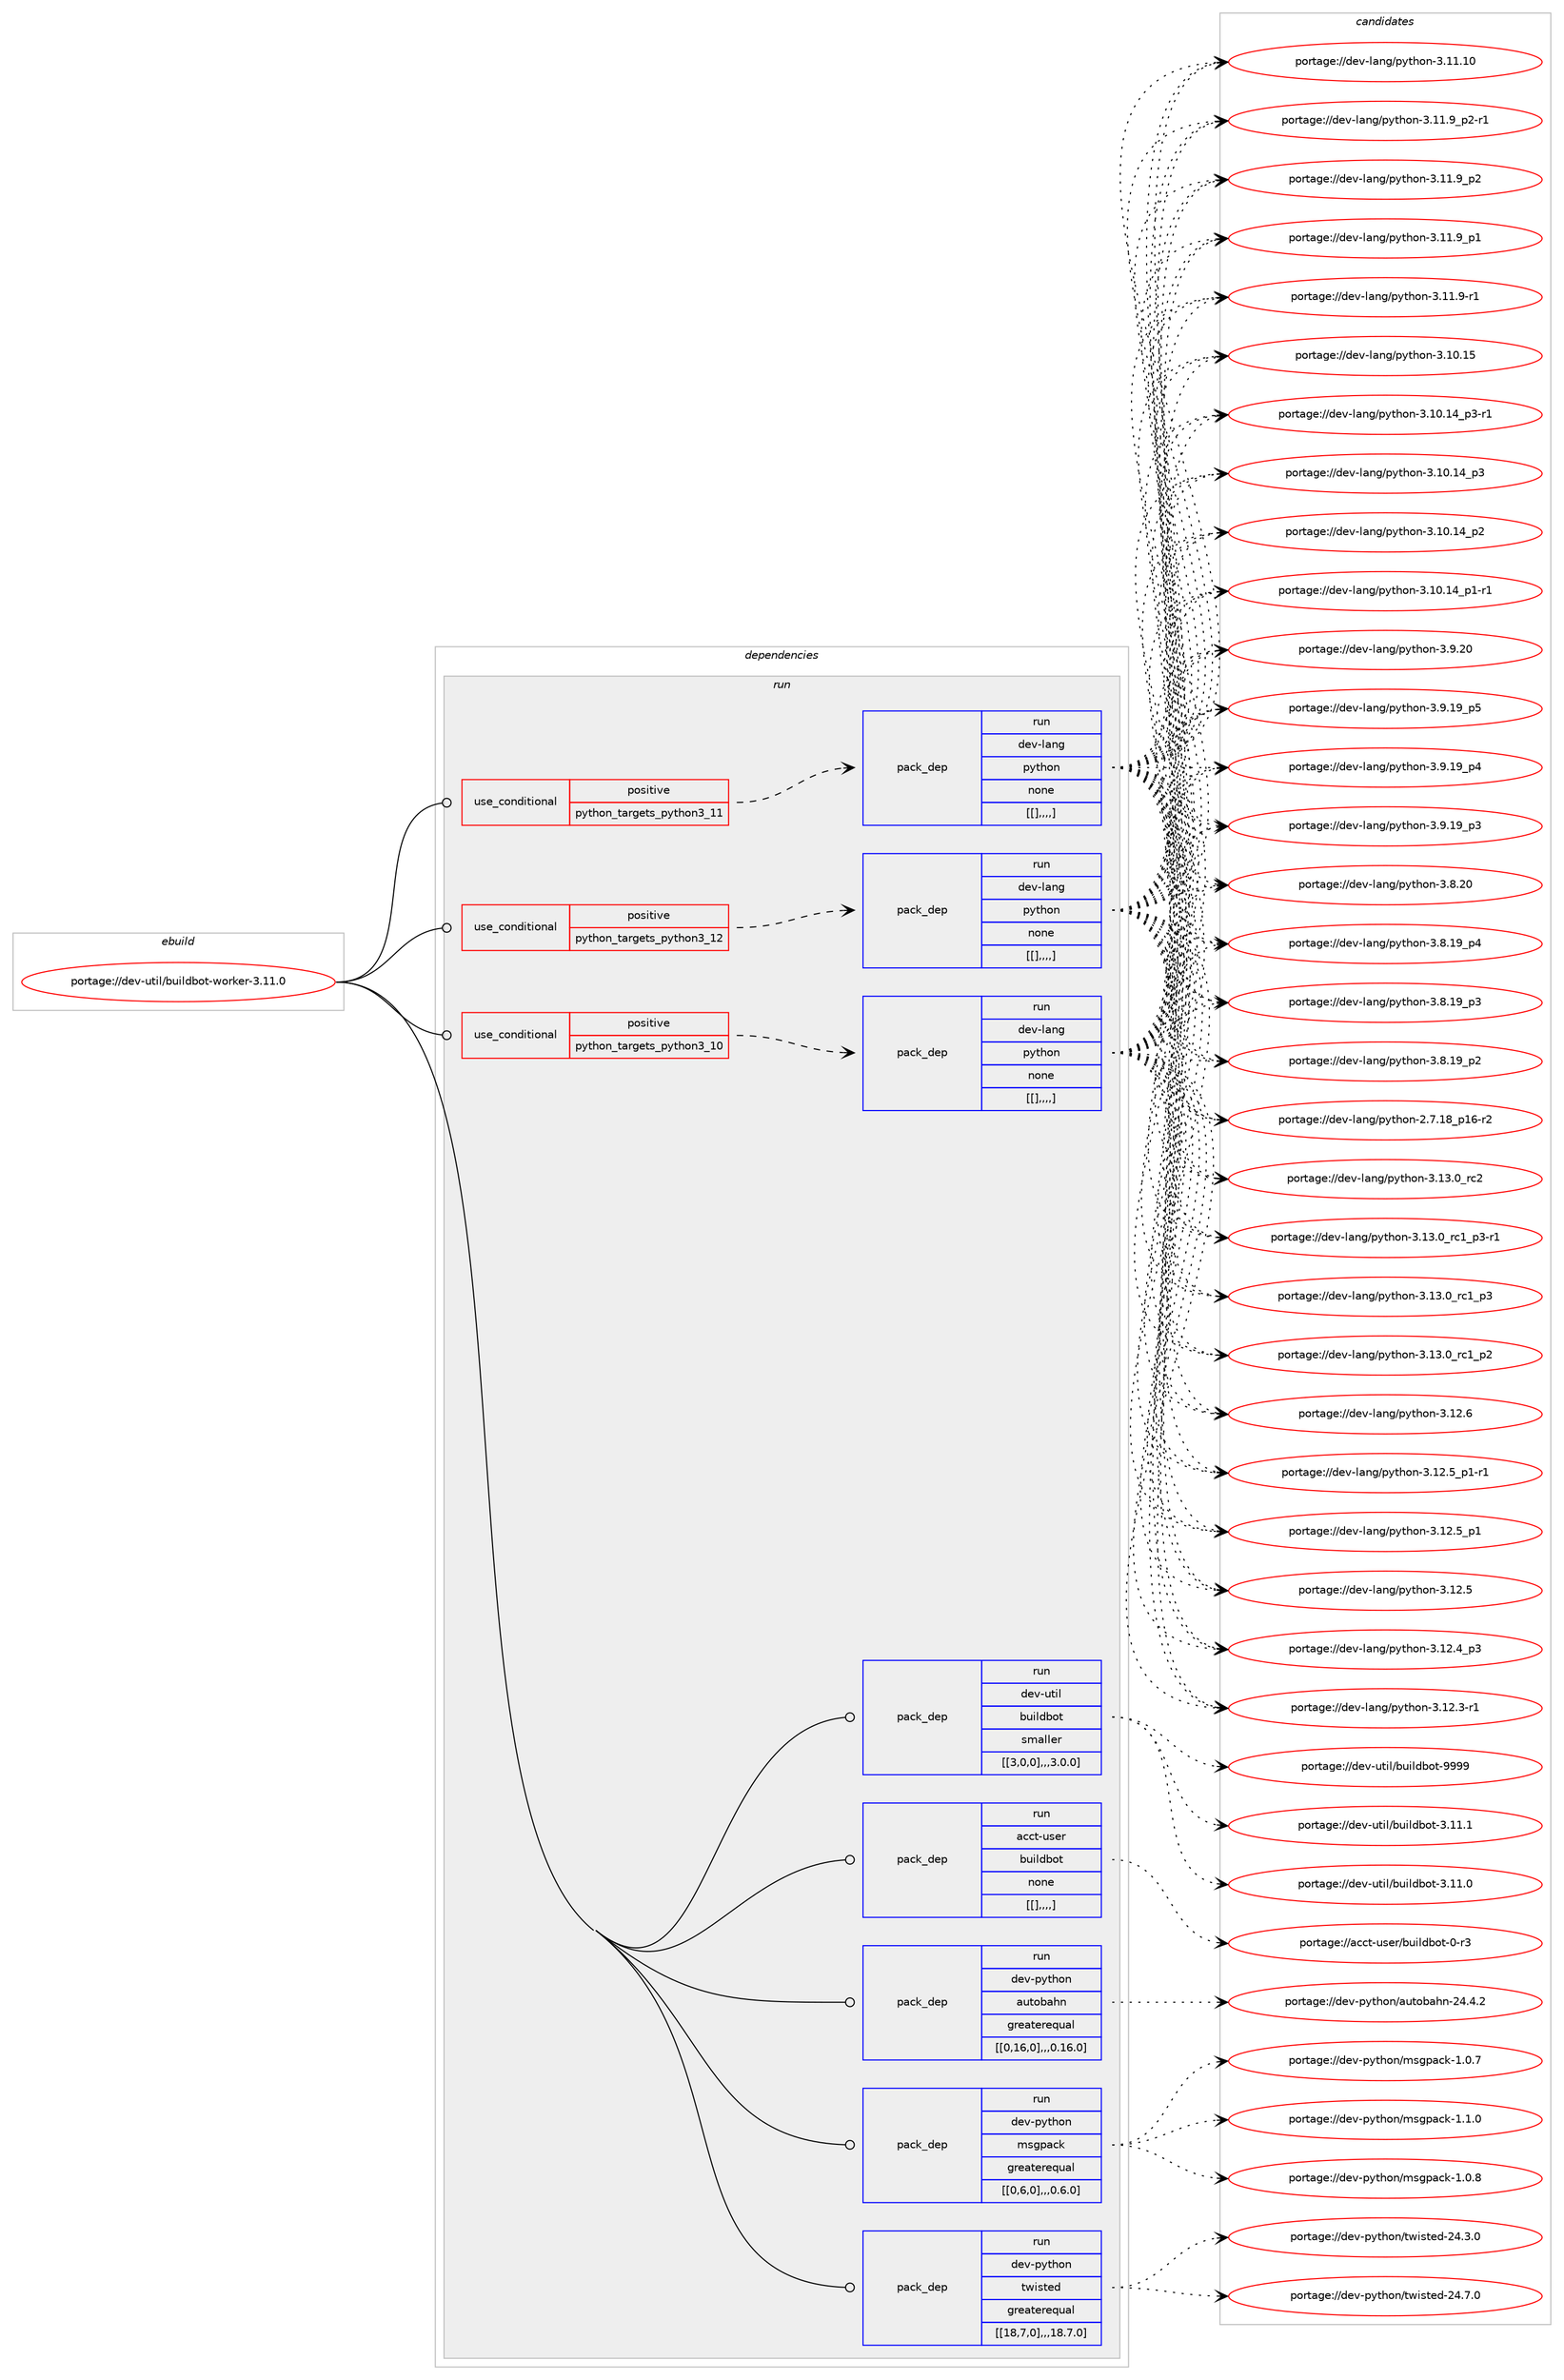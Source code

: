 digraph prolog {

# *************
# Graph options
# *************

newrank=true;
concentrate=true;
compound=true;
graph [rankdir=LR,fontname=Helvetica,fontsize=10,ranksep=1.5];#, ranksep=2.5, nodesep=0.2];
edge  [arrowhead=vee];
node  [fontname=Helvetica,fontsize=10];

# **********
# The ebuild
# **********

subgraph cluster_leftcol {
color=gray;
label=<<i>ebuild</i>>;
id [label="portage://dev-util/buildbot-worker-3.11.0", color=red, width=4, href="../dev-util/buildbot-worker-3.11.0.svg"];
}

# ****************
# The dependencies
# ****************

subgraph cluster_midcol {
color=gray;
label=<<i>dependencies</i>>;
subgraph cluster_compile {
fillcolor="#eeeeee";
style=filled;
label=<<i>compile</i>>;
}
subgraph cluster_compileandrun {
fillcolor="#eeeeee";
style=filled;
label=<<i>compile and run</i>>;
}
subgraph cluster_run {
fillcolor="#eeeeee";
style=filled;
label=<<i>run</i>>;
subgraph cond61155 {
dependency214961 [label=<<TABLE BORDER="0" CELLBORDER="1" CELLSPACING="0" CELLPADDING="4"><TR><TD ROWSPAN="3" CELLPADDING="10">use_conditional</TD></TR><TR><TD>positive</TD></TR><TR><TD>python_targets_python3_10</TD></TR></TABLE>>, shape=none, color=red];
subgraph pack152413 {
dependency214962 [label=<<TABLE BORDER="0" CELLBORDER="1" CELLSPACING="0" CELLPADDING="4" WIDTH="220"><TR><TD ROWSPAN="6" CELLPADDING="30">pack_dep</TD></TR><TR><TD WIDTH="110">run</TD></TR><TR><TD>dev-lang</TD></TR><TR><TD>python</TD></TR><TR><TD>none</TD></TR><TR><TD>[[],,,,]</TD></TR></TABLE>>, shape=none, color=blue];
}
dependency214961:e -> dependency214962:w [weight=20,style="dashed",arrowhead="vee"];
}
id:e -> dependency214961:w [weight=20,style="solid",arrowhead="odot"];
subgraph cond61156 {
dependency214963 [label=<<TABLE BORDER="0" CELLBORDER="1" CELLSPACING="0" CELLPADDING="4"><TR><TD ROWSPAN="3" CELLPADDING="10">use_conditional</TD></TR><TR><TD>positive</TD></TR><TR><TD>python_targets_python3_11</TD></TR></TABLE>>, shape=none, color=red];
subgraph pack152414 {
dependency214964 [label=<<TABLE BORDER="0" CELLBORDER="1" CELLSPACING="0" CELLPADDING="4" WIDTH="220"><TR><TD ROWSPAN="6" CELLPADDING="30">pack_dep</TD></TR><TR><TD WIDTH="110">run</TD></TR><TR><TD>dev-lang</TD></TR><TR><TD>python</TD></TR><TR><TD>none</TD></TR><TR><TD>[[],,,,]</TD></TR></TABLE>>, shape=none, color=blue];
}
dependency214963:e -> dependency214964:w [weight=20,style="dashed",arrowhead="vee"];
}
id:e -> dependency214963:w [weight=20,style="solid",arrowhead="odot"];
subgraph cond61157 {
dependency214965 [label=<<TABLE BORDER="0" CELLBORDER="1" CELLSPACING="0" CELLPADDING="4"><TR><TD ROWSPAN="3" CELLPADDING="10">use_conditional</TD></TR><TR><TD>positive</TD></TR><TR><TD>python_targets_python3_12</TD></TR></TABLE>>, shape=none, color=red];
subgraph pack152415 {
dependency214966 [label=<<TABLE BORDER="0" CELLBORDER="1" CELLSPACING="0" CELLPADDING="4" WIDTH="220"><TR><TD ROWSPAN="6" CELLPADDING="30">pack_dep</TD></TR><TR><TD WIDTH="110">run</TD></TR><TR><TD>dev-lang</TD></TR><TR><TD>python</TD></TR><TR><TD>none</TD></TR><TR><TD>[[],,,,]</TD></TR></TABLE>>, shape=none, color=blue];
}
dependency214965:e -> dependency214966:w [weight=20,style="dashed",arrowhead="vee"];
}
id:e -> dependency214965:w [weight=20,style="solid",arrowhead="odot"];
subgraph pack152416 {
dependency214967 [label=<<TABLE BORDER="0" CELLBORDER="1" CELLSPACING="0" CELLPADDING="4" WIDTH="220"><TR><TD ROWSPAN="6" CELLPADDING="30">pack_dep</TD></TR><TR><TD WIDTH="110">run</TD></TR><TR><TD>acct-user</TD></TR><TR><TD>buildbot</TD></TR><TR><TD>none</TD></TR><TR><TD>[[],,,,]</TD></TR></TABLE>>, shape=none, color=blue];
}
id:e -> dependency214967:w [weight=20,style="solid",arrowhead="odot"];
subgraph pack152417 {
dependency214968 [label=<<TABLE BORDER="0" CELLBORDER="1" CELLSPACING="0" CELLPADDING="4" WIDTH="220"><TR><TD ROWSPAN="6" CELLPADDING="30">pack_dep</TD></TR><TR><TD WIDTH="110">run</TD></TR><TR><TD>dev-python</TD></TR><TR><TD>autobahn</TD></TR><TR><TD>greaterequal</TD></TR><TR><TD>[[0,16,0],,,0.16.0]</TD></TR></TABLE>>, shape=none, color=blue];
}
id:e -> dependency214968:w [weight=20,style="solid",arrowhead="odot"];
subgraph pack152418 {
dependency214969 [label=<<TABLE BORDER="0" CELLBORDER="1" CELLSPACING="0" CELLPADDING="4" WIDTH="220"><TR><TD ROWSPAN="6" CELLPADDING="30">pack_dep</TD></TR><TR><TD WIDTH="110">run</TD></TR><TR><TD>dev-python</TD></TR><TR><TD>msgpack</TD></TR><TR><TD>greaterequal</TD></TR><TR><TD>[[0,6,0],,,0.6.0]</TD></TR></TABLE>>, shape=none, color=blue];
}
id:e -> dependency214969:w [weight=20,style="solid",arrowhead="odot"];
subgraph pack152419 {
dependency214970 [label=<<TABLE BORDER="0" CELLBORDER="1" CELLSPACING="0" CELLPADDING="4" WIDTH="220"><TR><TD ROWSPAN="6" CELLPADDING="30">pack_dep</TD></TR><TR><TD WIDTH="110">run</TD></TR><TR><TD>dev-python</TD></TR><TR><TD>twisted</TD></TR><TR><TD>greaterequal</TD></TR><TR><TD>[[18,7,0],,,18.7.0]</TD></TR></TABLE>>, shape=none, color=blue];
}
id:e -> dependency214970:w [weight=20,style="solid",arrowhead="odot"];
subgraph pack152420 {
dependency214971 [label=<<TABLE BORDER="0" CELLBORDER="1" CELLSPACING="0" CELLPADDING="4" WIDTH="220"><TR><TD ROWSPAN="6" CELLPADDING="30">pack_dep</TD></TR><TR><TD WIDTH="110">run</TD></TR><TR><TD>dev-util</TD></TR><TR><TD>buildbot</TD></TR><TR><TD>smaller</TD></TR><TR><TD>[[3,0,0],,,3.0.0]</TD></TR></TABLE>>, shape=none, color=blue];
}
id:e -> dependency214971:w [weight=20,style="solid",arrowhead="odot"];
}
}

# **************
# The candidates
# **************

subgraph cluster_choices {
rank=same;
color=gray;
label=<<i>candidates</i>>;

subgraph choice152413 {
color=black;
nodesep=1;
choice10010111845108971101034711212111610411111045514649514648951149950 [label="portage://dev-lang/python-3.13.0_rc2", color=red, width=4,href="../dev-lang/python-3.13.0_rc2.svg"];
choice1001011184510897110103471121211161041111104551464951464895114994995112514511449 [label="portage://dev-lang/python-3.13.0_rc1_p3-r1", color=red, width=4,href="../dev-lang/python-3.13.0_rc1_p3-r1.svg"];
choice100101118451089711010347112121116104111110455146495146489511499499511251 [label="portage://dev-lang/python-3.13.0_rc1_p3", color=red, width=4,href="../dev-lang/python-3.13.0_rc1_p3.svg"];
choice100101118451089711010347112121116104111110455146495146489511499499511250 [label="portage://dev-lang/python-3.13.0_rc1_p2", color=red, width=4,href="../dev-lang/python-3.13.0_rc1_p2.svg"];
choice10010111845108971101034711212111610411111045514649504654 [label="portage://dev-lang/python-3.12.6", color=red, width=4,href="../dev-lang/python-3.12.6.svg"];
choice1001011184510897110103471121211161041111104551464950465395112494511449 [label="portage://dev-lang/python-3.12.5_p1-r1", color=red, width=4,href="../dev-lang/python-3.12.5_p1-r1.svg"];
choice100101118451089711010347112121116104111110455146495046539511249 [label="portage://dev-lang/python-3.12.5_p1", color=red, width=4,href="../dev-lang/python-3.12.5_p1.svg"];
choice10010111845108971101034711212111610411111045514649504653 [label="portage://dev-lang/python-3.12.5", color=red, width=4,href="../dev-lang/python-3.12.5.svg"];
choice100101118451089711010347112121116104111110455146495046529511251 [label="portage://dev-lang/python-3.12.4_p3", color=red, width=4,href="../dev-lang/python-3.12.4_p3.svg"];
choice100101118451089711010347112121116104111110455146495046514511449 [label="portage://dev-lang/python-3.12.3-r1", color=red, width=4,href="../dev-lang/python-3.12.3-r1.svg"];
choice1001011184510897110103471121211161041111104551464949464948 [label="portage://dev-lang/python-3.11.10", color=red, width=4,href="../dev-lang/python-3.11.10.svg"];
choice1001011184510897110103471121211161041111104551464949465795112504511449 [label="portage://dev-lang/python-3.11.9_p2-r1", color=red, width=4,href="../dev-lang/python-3.11.9_p2-r1.svg"];
choice100101118451089711010347112121116104111110455146494946579511250 [label="portage://dev-lang/python-3.11.9_p2", color=red, width=4,href="../dev-lang/python-3.11.9_p2.svg"];
choice100101118451089711010347112121116104111110455146494946579511249 [label="portage://dev-lang/python-3.11.9_p1", color=red, width=4,href="../dev-lang/python-3.11.9_p1.svg"];
choice100101118451089711010347112121116104111110455146494946574511449 [label="portage://dev-lang/python-3.11.9-r1", color=red, width=4,href="../dev-lang/python-3.11.9-r1.svg"];
choice1001011184510897110103471121211161041111104551464948464953 [label="portage://dev-lang/python-3.10.15", color=red, width=4,href="../dev-lang/python-3.10.15.svg"];
choice100101118451089711010347112121116104111110455146494846495295112514511449 [label="portage://dev-lang/python-3.10.14_p3-r1", color=red, width=4,href="../dev-lang/python-3.10.14_p3-r1.svg"];
choice10010111845108971101034711212111610411111045514649484649529511251 [label="portage://dev-lang/python-3.10.14_p3", color=red, width=4,href="../dev-lang/python-3.10.14_p3.svg"];
choice10010111845108971101034711212111610411111045514649484649529511250 [label="portage://dev-lang/python-3.10.14_p2", color=red, width=4,href="../dev-lang/python-3.10.14_p2.svg"];
choice100101118451089711010347112121116104111110455146494846495295112494511449 [label="portage://dev-lang/python-3.10.14_p1-r1", color=red, width=4,href="../dev-lang/python-3.10.14_p1-r1.svg"];
choice10010111845108971101034711212111610411111045514657465048 [label="portage://dev-lang/python-3.9.20", color=red, width=4,href="../dev-lang/python-3.9.20.svg"];
choice100101118451089711010347112121116104111110455146574649579511253 [label="portage://dev-lang/python-3.9.19_p5", color=red, width=4,href="../dev-lang/python-3.9.19_p5.svg"];
choice100101118451089711010347112121116104111110455146574649579511252 [label="portage://dev-lang/python-3.9.19_p4", color=red, width=4,href="../dev-lang/python-3.9.19_p4.svg"];
choice100101118451089711010347112121116104111110455146574649579511251 [label="portage://dev-lang/python-3.9.19_p3", color=red, width=4,href="../dev-lang/python-3.9.19_p3.svg"];
choice10010111845108971101034711212111610411111045514656465048 [label="portage://dev-lang/python-3.8.20", color=red, width=4,href="../dev-lang/python-3.8.20.svg"];
choice100101118451089711010347112121116104111110455146564649579511252 [label="portage://dev-lang/python-3.8.19_p4", color=red, width=4,href="../dev-lang/python-3.8.19_p4.svg"];
choice100101118451089711010347112121116104111110455146564649579511251 [label="portage://dev-lang/python-3.8.19_p3", color=red, width=4,href="../dev-lang/python-3.8.19_p3.svg"];
choice100101118451089711010347112121116104111110455146564649579511250 [label="portage://dev-lang/python-3.8.19_p2", color=red, width=4,href="../dev-lang/python-3.8.19_p2.svg"];
choice100101118451089711010347112121116104111110455046554649569511249544511450 [label="portage://dev-lang/python-2.7.18_p16-r2", color=red, width=4,href="../dev-lang/python-2.7.18_p16-r2.svg"];
dependency214962:e -> choice10010111845108971101034711212111610411111045514649514648951149950:w [style=dotted,weight="100"];
dependency214962:e -> choice1001011184510897110103471121211161041111104551464951464895114994995112514511449:w [style=dotted,weight="100"];
dependency214962:e -> choice100101118451089711010347112121116104111110455146495146489511499499511251:w [style=dotted,weight="100"];
dependency214962:e -> choice100101118451089711010347112121116104111110455146495146489511499499511250:w [style=dotted,weight="100"];
dependency214962:e -> choice10010111845108971101034711212111610411111045514649504654:w [style=dotted,weight="100"];
dependency214962:e -> choice1001011184510897110103471121211161041111104551464950465395112494511449:w [style=dotted,weight="100"];
dependency214962:e -> choice100101118451089711010347112121116104111110455146495046539511249:w [style=dotted,weight="100"];
dependency214962:e -> choice10010111845108971101034711212111610411111045514649504653:w [style=dotted,weight="100"];
dependency214962:e -> choice100101118451089711010347112121116104111110455146495046529511251:w [style=dotted,weight="100"];
dependency214962:e -> choice100101118451089711010347112121116104111110455146495046514511449:w [style=dotted,weight="100"];
dependency214962:e -> choice1001011184510897110103471121211161041111104551464949464948:w [style=dotted,weight="100"];
dependency214962:e -> choice1001011184510897110103471121211161041111104551464949465795112504511449:w [style=dotted,weight="100"];
dependency214962:e -> choice100101118451089711010347112121116104111110455146494946579511250:w [style=dotted,weight="100"];
dependency214962:e -> choice100101118451089711010347112121116104111110455146494946579511249:w [style=dotted,weight="100"];
dependency214962:e -> choice100101118451089711010347112121116104111110455146494946574511449:w [style=dotted,weight="100"];
dependency214962:e -> choice1001011184510897110103471121211161041111104551464948464953:w [style=dotted,weight="100"];
dependency214962:e -> choice100101118451089711010347112121116104111110455146494846495295112514511449:w [style=dotted,weight="100"];
dependency214962:e -> choice10010111845108971101034711212111610411111045514649484649529511251:w [style=dotted,weight="100"];
dependency214962:e -> choice10010111845108971101034711212111610411111045514649484649529511250:w [style=dotted,weight="100"];
dependency214962:e -> choice100101118451089711010347112121116104111110455146494846495295112494511449:w [style=dotted,weight="100"];
dependency214962:e -> choice10010111845108971101034711212111610411111045514657465048:w [style=dotted,weight="100"];
dependency214962:e -> choice100101118451089711010347112121116104111110455146574649579511253:w [style=dotted,weight="100"];
dependency214962:e -> choice100101118451089711010347112121116104111110455146574649579511252:w [style=dotted,weight="100"];
dependency214962:e -> choice100101118451089711010347112121116104111110455146574649579511251:w [style=dotted,weight="100"];
dependency214962:e -> choice10010111845108971101034711212111610411111045514656465048:w [style=dotted,weight="100"];
dependency214962:e -> choice100101118451089711010347112121116104111110455146564649579511252:w [style=dotted,weight="100"];
dependency214962:e -> choice100101118451089711010347112121116104111110455146564649579511251:w [style=dotted,weight="100"];
dependency214962:e -> choice100101118451089711010347112121116104111110455146564649579511250:w [style=dotted,weight="100"];
dependency214962:e -> choice100101118451089711010347112121116104111110455046554649569511249544511450:w [style=dotted,weight="100"];
}
subgraph choice152414 {
color=black;
nodesep=1;
choice10010111845108971101034711212111610411111045514649514648951149950 [label="portage://dev-lang/python-3.13.0_rc2", color=red, width=4,href="../dev-lang/python-3.13.0_rc2.svg"];
choice1001011184510897110103471121211161041111104551464951464895114994995112514511449 [label="portage://dev-lang/python-3.13.0_rc1_p3-r1", color=red, width=4,href="../dev-lang/python-3.13.0_rc1_p3-r1.svg"];
choice100101118451089711010347112121116104111110455146495146489511499499511251 [label="portage://dev-lang/python-3.13.0_rc1_p3", color=red, width=4,href="../dev-lang/python-3.13.0_rc1_p3.svg"];
choice100101118451089711010347112121116104111110455146495146489511499499511250 [label="portage://dev-lang/python-3.13.0_rc1_p2", color=red, width=4,href="../dev-lang/python-3.13.0_rc1_p2.svg"];
choice10010111845108971101034711212111610411111045514649504654 [label="portage://dev-lang/python-3.12.6", color=red, width=4,href="../dev-lang/python-3.12.6.svg"];
choice1001011184510897110103471121211161041111104551464950465395112494511449 [label="portage://dev-lang/python-3.12.5_p1-r1", color=red, width=4,href="../dev-lang/python-3.12.5_p1-r1.svg"];
choice100101118451089711010347112121116104111110455146495046539511249 [label="portage://dev-lang/python-3.12.5_p1", color=red, width=4,href="../dev-lang/python-3.12.5_p1.svg"];
choice10010111845108971101034711212111610411111045514649504653 [label="portage://dev-lang/python-3.12.5", color=red, width=4,href="../dev-lang/python-3.12.5.svg"];
choice100101118451089711010347112121116104111110455146495046529511251 [label="portage://dev-lang/python-3.12.4_p3", color=red, width=4,href="../dev-lang/python-3.12.4_p3.svg"];
choice100101118451089711010347112121116104111110455146495046514511449 [label="portage://dev-lang/python-3.12.3-r1", color=red, width=4,href="../dev-lang/python-3.12.3-r1.svg"];
choice1001011184510897110103471121211161041111104551464949464948 [label="portage://dev-lang/python-3.11.10", color=red, width=4,href="../dev-lang/python-3.11.10.svg"];
choice1001011184510897110103471121211161041111104551464949465795112504511449 [label="portage://dev-lang/python-3.11.9_p2-r1", color=red, width=4,href="../dev-lang/python-3.11.9_p2-r1.svg"];
choice100101118451089711010347112121116104111110455146494946579511250 [label="portage://dev-lang/python-3.11.9_p2", color=red, width=4,href="../dev-lang/python-3.11.9_p2.svg"];
choice100101118451089711010347112121116104111110455146494946579511249 [label="portage://dev-lang/python-3.11.9_p1", color=red, width=4,href="../dev-lang/python-3.11.9_p1.svg"];
choice100101118451089711010347112121116104111110455146494946574511449 [label="portage://dev-lang/python-3.11.9-r1", color=red, width=4,href="../dev-lang/python-3.11.9-r1.svg"];
choice1001011184510897110103471121211161041111104551464948464953 [label="portage://dev-lang/python-3.10.15", color=red, width=4,href="../dev-lang/python-3.10.15.svg"];
choice100101118451089711010347112121116104111110455146494846495295112514511449 [label="portage://dev-lang/python-3.10.14_p3-r1", color=red, width=4,href="../dev-lang/python-3.10.14_p3-r1.svg"];
choice10010111845108971101034711212111610411111045514649484649529511251 [label="portage://dev-lang/python-3.10.14_p3", color=red, width=4,href="../dev-lang/python-3.10.14_p3.svg"];
choice10010111845108971101034711212111610411111045514649484649529511250 [label="portage://dev-lang/python-3.10.14_p2", color=red, width=4,href="../dev-lang/python-3.10.14_p2.svg"];
choice100101118451089711010347112121116104111110455146494846495295112494511449 [label="portage://dev-lang/python-3.10.14_p1-r1", color=red, width=4,href="../dev-lang/python-3.10.14_p1-r1.svg"];
choice10010111845108971101034711212111610411111045514657465048 [label="portage://dev-lang/python-3.9.20", color=red, width=4,href="../dev-lang/python-3.9.20.svg"];
choice100101118451089711010347112121116104111110455146574649579511253 [label="portage://dev-lang/python-3.9.19_p5", color=red, width=4,href="../dev-lang/python-3.9.19_p5.svg"];
choice100101118451089711010347112121116104111110455146574649579511252 [label="portage://dev-lang/python-3.9.19_p4", color=red, width=4,href="../dev-lang/python-3.9.19_p4.svg"];
choice100101118451089711010347112121116104111110455146574649579511251 [label="portage://dev-lang/python-3.9.19_p3", color=red, width=4,href="../dev-lang/python-3.9.19_p3.svg"];
choice10010111845108971101034711212111610411111045514656465048 [label="portage://dev-lang/python-3.8.20", color=red, width=4,href="../dev-lang/python-3.8.20.svg"];
choice100101118451089711010347112121116104111110455146564649579511252 [label="portage://dev-lang/python-3.8.19_p4", color=red, width=4,href="../dev-lang/python-3.8.19_p4.svg"];
choice100101118451089711010347112121116104111110455146564649579511251 [label="portage://dev-lang/python-3.8.19_p3", color=red, width=4,href="../dev-lang/python-3.8.19_p3.svg"];
choice100101118451089711010347112121116104111110455146564649579511250 [label="portage://dev-lang/python-3.8.19_p2", color=red, width=4,href="../dev-lang/python-3.8.19_p2.svg"];
choice100101118451089711010347112121116104111110455046554649569511249544511450 [label="portage://dev-lang/python-2.7.18_p16-r2", color=red, width=4,href="../dev-lang/python-2.7.18_p16-r2.svg"];
dependency214964:e -> choice10010111845108971101034711212111610411111045514649514648951149950:w [style=dotted,weight="100"];
dependency214964:e -> choice1001011184510897110103471121211161041111104551464951464895114994995112514511449:w [style=dotted,weight="100"];
dependency214964:e -> choice100101118451089711010347112121116104111110455146495146489511499499511251:w [style=dotted,weight="100"];
dependency214964:e -> choice100101118451089711010347112121116104111110455146495146489511499499511250:w [style=dotted,weight="100"];
dependency214964:e -> choice10010111845108971101034711212111610411111045514649504654:w [style=dotted,weight="100"];
dependency214964:e -> choice1001011184510897110103471121211161041111104551464950465395112494511449:w [style=dotted,weight="100"];
dependency214964:e -> choice100101118451089711010347112121116104111110455146495046539511249:w [style=dotted,weight="100"];
dependency214964:e -> choice10010111845108971101034711212111610411111045514649504653:w [style=dotted,weight="100"];
dependency214964:e -> choice100101118451089711010347112121116104111110455146495046529511251:w [style=dotted,weight="100"];
dependency214964:e -> choice100101118451089711010347112121116104111110455146495046514511449:w [style=dotted,weight="100"];
dependency214964:e -> choice1001011184510897110103471121211161041111104551464949464948:w [style=dotted,weight="100"];
dependency214964:e -> choice1001011184510897110103471121211161041111104551464949465795112504511449:w [style=dotted,weight="100"];
dependency214964:e -> choice100101118451089711010347112121116104111110455146494946579511250:w [style=dotted,weight="100"];
dependency214964:e -> choice100101118451089711010347112121116104111110455146494946579511249:w [style=dotted,weight="100"];
dependency214964:e -> choice100101118451089711010347112121116104111110455146494946574511449:w [style=dotted,weight="100"];
dependency214964:e -> choice1001011184510897110103471121211161041111104551464948464953:w [style=dotted,weight="100"];
dependency214964:e -> choice100101118451089711010347112121116104111110455146494846495295112514511449:w [style=dotted,weight="100"];
dependency214964:e -> choice10010111845108971101034711212111610411111045514649484649529511251:w [style=dotted,weight="100"];
dependency214964:e -> choice10010111845108971101034711212111610411111045514649484649529511250:w [style=dotted,weight="100"];
dependency214964:e -> choice100101118451089711010347112121116104111110455146494846495295112494511449:w [style=dotted,weight="100"];
dependency214964:e -> choice10010111845108971101034711212111610411111045514657465048:w [style=dotted,weight="100"];
dependency214964:e -> choice100101118451089711010347112121116104111110455146574649579511253:w [style=dotted,weight="100"];
dependency214964:e -> choice100101118451089711010347112121116104111110455146574649579511252:w [style=dotted,weight="100"];
dependency214964:e -> choice100101118451089711010347112121116104111110455146574649579511251:w [style=dotted,weight="100"];
dependency214964:e -> choice10010111845108971101034711212111610411111045514656465048:w [style=dotted,weight="100"];
dependency214964:e -> choice100101118451089711010347112121116104111110455146564649579511252:w [style=dotted,weight="100"];
dependency214964:e -> choice100101118451089711010347112121116104111110455146564649579511251:w [style=dotted,weight="100"];
dependency214964:e -> choice100101118451089711010347112121116104111110455146564649579511250:w [style=dotted,weight="100"];
dependency214964:e -> choice100101118451089711010347112121116104111110455046554649569511249544511450:w [style=dotted,weight="100"];
}
subgraph choice152415 {
color=black;
nodesep=1;
choice10010111845108971101034711212111610411111045514649514648951149950 [label="portage://dev-lang/python-3.13.0_rc2", color=red, width=4,href="../dev-lang/python-3.13.0_rc2.svg"];
choice1001011184510897110103471121211161041111104551464951464895114994995112514511449 [label="portage://dev-lang/python-3.13.0_rc1_p3-r1", color=red, width=4,href="../dev-lang/python-3.13.0_rc1_p3-r1.svg"];
choice100101118451089711010347112121116104111110455146495146489511499499511251 [label="portage://dev-lang/python-3.13.0_rc1_p3", color=red, width=4,href="../dev-lang/python-3.13.0_rc1_p3.svg"];
choice100101118451089711010347112121116104111110455146495146489511499499511250 [label="portage://dev-lang/python-3.13.0_rc1_p2", color=red, width=4,href="../dev-lang/python-3.13.0_rc1_p2.svg"];
choice10010111845108971101034711212111610411111045514649504654 [label="portage://dev-lang/python-3.12.6", color=red, width=4,href="../dev-lang/python-3.12.6.svg"];
choice1001011184510897110103471121211161041111104551464950465395112494511449 [label="portage://dev-lang/python-3.12.5_p1-r1", color=red, width=4,href="../dev-lang/python-3.12.5_p1-r1.svg"];
choice100101118451089711010347112121116104111110455146495046539511249 [label="portage://dev-lang/python-3.12.5_p1", color=red, width=4,href="../dev-lang/python-3.12.5_p1.svg"];
choice10010111845108971101034711212111610411111045514649504653 [label="portage://dev-lang/python-3.12.5", color=red, width=4,href="../dev-lang/python-3.12.5.svg"];
choice100101118451089711010347112121116104111110455146495046529511251 [label="portage://dev-lang/python-3.12.4_p3", color=red, width=4,href="../dev-lang/python-3.12.4_p3.svg"];
choice100101118451089711010347112121116104111110455146495046514511449 [label="portage://dev-lang/python-3.12.3-r1", color=red, width=4,href="../dev-lang/python-3.12.3-r1.svg"];
choice1001011184510897110103471121211161041111104551464949464948 [label="portage://dev-lang/python-3.11.10", color=red, width=4,href="../dev-lang/python-3.11.10.svg"];
choice1001011184510897110103471121211161041111104551464949465795112504511449 [label="portage://dev-lang/python-3.11.9_p2-r1", color=red, width=4,href="../dev-lang/python-3.11.9_p2-r1.svg"];
choice100101118451089711010347112121116104111110455146494946579511250 [label="portage://dev-lang/python-3.11.9_p2", color=red, width=4,href="../dev-lang/python-3.11.9_p2.svg"];
choice100101118451089711010347112121116104111110455146494946579511249 [label="portage://dev-lang/python-3.11.9_p1", color=red, width=4,href="../dev-lang/python-3.11.9_p1.svg"];
choice100101118451089711010347112121116104111110455146494946574511449 [label="portage://dev-lang/python-3.11.9-r1", color=red, width=4,href="../dev-lang/python-3.11.9-r1.svg"];
choice1001011184510897110103471121211161041111104551464948464953 [label="portage://dev-lang/python-3.10.15", color=red, width=4,href="../dev-lang/python-3.10.15.svg"];
choice100101118451089711010347112121116104111110455146494846495295112514511449 [label="portage://dev-lang/python-3.10.14_p3-r1", color=red, width=4,href="../dev-lang/python-3.10.14_p3-r1.svg"];
choice10010111845108971101034711212111610411111045514649484649529511251 [label="portage://dev-lang/python-3.10.14_p3", color=red, width=4,href="../dev-lang/python-3.10.14_p3.svg"];
choice10010111845108971101034711212111610411111045514649484649529511250 [label="portage://dev-lang/python-3.10.14_p2", color=red, width=4,href="../dev-lang/python-3.10.14_p2.svg"];
choice100101118451089711010347112121116104111110455146494846495295112494511449 [label="portage://dev-lang/python-3.10.14_p1-r1", color=red, width=4,href="../dev-lang/python-3.10.14_p1-r1.svg"];
choice10010111845108971101034711212111610411111045514657465048 [label="portage://dev-lang/python-3.9.20", color=red, width=4,href="../dev-lang/python-3.9.20.svg"];
choice100101118451089711010347112121116104111110455146574649579511253 [label="portage://dev-lang/python-3.9.19_p5", color=red, width=4,href="../dev-lang/python-3.9.19_p5.svg"];
choice100101118451089711010347112121116104111110455146574649579511252 [label="portage://dev-lang/python-3.9.19_p4", color=red, width=4,href="../dev-lang/python-3.9.19_p4.svg"];
choice100101118451089711010347112121116104111110455146574649579511251 [label="portage://dev-lang/python-3.9.19_p3", color=red, width=4,href="../dev-lang/python-3.9.19_p3.svg"];
choice10010111845108971101034711212111610411111045514656465048 [label="portage://dev-lang/python-3.8.20", color=red, width=4,href="../dev-lang/python-3.8.20.svg"];
choice100101118451089711010347112121116104111110455146564649579511252 [label="portage://dev-lang/python-3.8.19_p4", color=red, width=4,href="../dev-lang/python-3.8.19_p4.svg"];
choice100101118451089711010347112121116104111110455146564649579511251 [label="portage://dev-lang/python-3.8.19_p3", color=red, width=4,href="../dev-lang/python-3.8.19_p3.svg"];
choice100101118451089711010347112121116104111110455146564649579511250 [label="portage://dev-lang/python-3.8.19_p2", color=red, width=4,href="../dev-lang/python-3.8.19_p2.svg"];
choice100101118451089711010347112121116104111110455046554649569511249544511450 [label="portage://dev-lang/python-2.7.18_p16-r2", color=red, width=4,href="../dev-lang/python-2.7.18_p16-r2.svg"];
dependency214966:e -> choice10010111845108971101034711212111610411111045514649514648951149950:w [style=dotted,weight="100"];
dependency214966:e -> choice1001011184510897110103471121211161041111104551464951464895114994995112514511449:w [style=dotted,weight="100"];
dependency214966:e -> choice100101118451089711010347112121116104111110455146495146489511499499511251:w [style=dotted,weight="100"];
dependency214966:e -> choice100101118451089711010347112121116104111110455146495146489511499499511250:w [style=dotted,weight="100"];
dependency214966:e -> choice10010111845108971101034711212111610411111045514649504654:w [style=dotted,weight="100"];
dependency214966:e -> choice1001011184510897110103471121211161041111104551464950465395112494511449:w [style=dotted,weight="100"];
dependency214966:e -> choice100101118451089711010347112121116104111110455146495046539511249:w [style=dotted,weight="100"];
dependency214966:e -> choice10010111845108971101034711212111610411111045514649504653:w [style=dotted,weight="100"];
dependency214966:e -> choice100101118451089711010347112121116104111110455146495046529511251:w [style=dotted,weight="100"];
dependency214966:e -> choice100101118451089711010347112121116104111110455146495046514511449:w [style=dotted,weight="100"];
dependency214966:e -> choice1001011184510897110103471121211161041111104551464949464948:w [style=dotted,weight="100"];
dependency214966:e -> choice1001011184510897110103471121211161041111104551464949465795112504511449:w [style=dotted,weight="100"];
dependency214966:e -> choice100101118451089711010347112121116104111110455146494946579511250:w [style=dotted,weight="100"];
dependency214966:e -> choice100101118451089711010347112121116104111110455146494946579511249:w [style=dotted,weight="100"];
dependency214966:e -> choice100101118451089711010347112121116104111110455146494946574511449:w [style=dotted,weight="100"];
dependency214966:e -> choice1001011184510897110103471121211161041111104551464948464953:w [style=dotted,weight="100"];
dependency214966:e -> choice100101118451089711010347112121116104111110455146494846495295112514511449:w [style=dotted,weight="100"];
dependency214966:e -> choice10010111845108971101034711212111610411111045514649484649529511251:w [style=dotted,weight="100"];
dependency214966:e -> choice10010111845108971101034711212111610411111045514649484649529511250:w [style=dotted,weight="100"];
dependency214966:e -> choice100101118451089711010347112121116104111110455146494846495295112494511449:w [style=dotted,weight="100"];
dependency214966:e -> choice10010111845108971101034711212111610411111045514657465048:w [style=dotted,weight="100"];
dependency214966:e -> choice100101118451089711010347112121116104111110455146574649579511253:w [style=dotted,weight="100"];
dependency214966:e -> choice100101118451089711010347112121116104111110455146574649579511252:w [style=dotted,weight="100"];
dependency214966:e -> choice100101118451089711010347112121116104111110455146574649579511251:w [style=dotted,weight="100"];
dependency214966:e -> choice10010111845108971101034711212111610411111045514656465048:w [style=dotted,weight="100"];
dependency214966:e -> choice100101118451089711010347112121116104111110455146564649579511252:w [style=dotted,weight="100"];
dependency214966:e -> choice100101118451089711010347112121116104111110455146564649579511251:w [style=dotted,weight="100"];
dependency214966:e -> choice100101118451089711010347112121116104111110455146564649579511250:w [style=dotted,weight="100"];
dependency214966:e -> choice100101118451089711010347112121116104111110455046554649569511249544511450:w [style=dotted,weight="100"];
}
subgraph choice152416 {
color=black;
nodesep=1;
choice9799991164511711510111447981171051081009811111645484511451 [label="portage://acct-user/buildbot-0-r3", color=red, width=4,href="../acct-user/buildbot-0-r3.svg"];
dependency214967:e -> choice9799991164511711510111447981171051081009811111645484511451:w [style=dotted,weight="100"];
}
subgraph choice152417 {
color=black;
nodesep=1;
choice100101118451121211161041111104797117116111989710411045505246524650 [label="portage://dev-python/autobahn-24.4.2", color=red, width=4,href="../dev-python/autobahn-24.4.2.svg"];
dependency214968:e -> choice100101118451121211161041111104797117116111989710411045505246524650:w [style=dotted,weight="100"];
}
subgraph choice152418 {
color=black;
nodesep=1;
choice10010111845112121116104111110471091151031129799107454946494648 [label="portage://dev-python/msgpack-1.1.0", color=red, width=4,href="../dev-python/msgpack-1.1.0.svg"];
choice10010111845112121116104111110471091151031129799107454946484656 [label="portage://dev-python/msgpack-1.0.8", color=red, width=4,href="../dev-python/msgpack-1.0.8.svg"];
choice10010111845112121116104111110471091151031129799107454946484655 [label="portage://dev-python/msgpack-1.0.7", color=red, width=4,href="../dev-python/msgpack-1.0.7.svg"];
dependency214969:e -> choice10010111845112121116104111110471091151031129799107454946494648:w [style=dotted,weight="100"];
dependency214969:e -> choice10010111845112121116104111110471091151031129799107454946484656:w [style=dotted,weight="100"];
dependency214969:e -> choice10010111845112121116104111110471091151031129799107454946484655:w [style=dotted,weight="100"];
}
subgraph choice152419 {
color=black;
nodesep=1;
choice100101118451121211161041111104711611910511511610110045505246554648 [label="portage://dev-python/twisted-24.7.0", color=red, width=4,href="../dev-python/twisted-24.7.0.svg"];
choice100101118451121211161041111104711611910511511610110045505246514648 [label="portage://dev-python/twisted-24.3.0", color=red, width=4,href="../dev-python/twisted-24.3.0.svg"];
dependency214970:e -> choice100101118451121211161041111104711611910511511610110045505246554648:w [style=dotted,weight="100"];
dependency214970:e -> choice100101118451121211161041111104711611910511511610110045505246514648:w [style=dotted,weight="100"];
}
subgraph choice152420 {
color=black;
nodesep=1;
choice100101118451171161051084798117105108100981111164557575757 [label="portage://dev-util/buildbot-9999", color=red, width=4,href="../dev-util/buildbot-9999.svg"];
choice1001011184511711610510847981171051081009811111645514649494649 [label="portage://dev-util/buildbot-3.11.1", color=red, width=4,href="../dev-util/buildbot-3.11.1.svg"];
choice1001011184511711610510847981171051081009811111645514649494648 [label="portage://dev-util/buildbot-3.11.0", color=red, width=4,href="../dev-util/buildbot-3.11.0.svg"];
dependency214971:e -> choice100101118451171161051084798117105108100981111164557575757:w [style=dotted,weight="100"];
dependency214971:e -> choice1001011184511711610510847981171051081009811111645514649494649:w [style=dotted,weight="100"];
dependency214971:e -> choice1001011184511711610510847981171051081009811111645514649494648:w [style=dotted,weight="100"];
}
}

}
